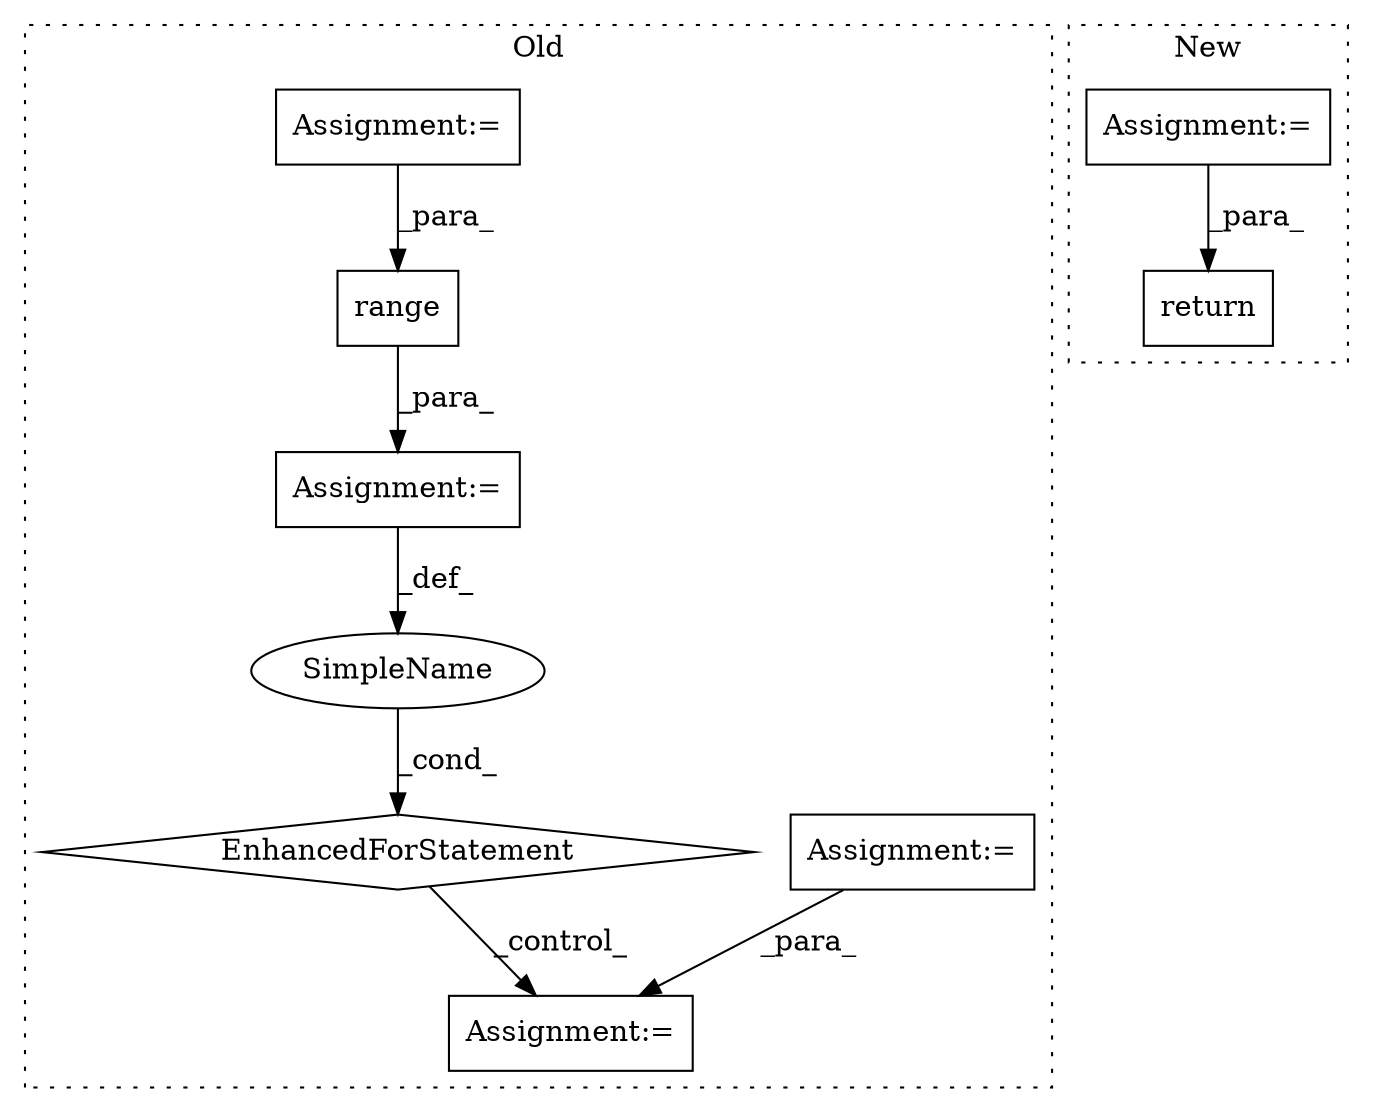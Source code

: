 digraph G {
subgraph cluster0 {
1 [label="range" a="32" s="5532,5546" l="6,1" shape="box"];
3 [label="Assignment:=" a="7" s="5464,5547" l="53,2" shape="box"];
4 [label="EnhancedForStatement" a="70" s="5464,5547" l="53,2" shape="diamond"];
5 [label="Assignment:=" a="7" s="5564" l="1" shape="box"];
6 [label="SimpleName" a="42" s="5521" l="8" shape="ellipse"];
8 [label="Assignment:=" a="7" s="4793" l="1" shape="box"];
9 [label="Assignment:=" a="7" s="5447" l="1" shape="box"];
label = "Old";
style="dotted";
}
subgraph cluster1 {
2 [label="return" a="41" s="11780" l="7" shape="box"];
7 [label="Assignment:=" a="7" s="11423" l="1" shape="box"];
label = "New";
style="dotted";
}
1 -> 3 [label="_para_"];
3 -> 6 [label="_def_"];
4 -> 5 [label="_control_"];
6 -> 4 [label="_cond_"];
7 -> 2 [label="_para_"];
8 -> 5 [label="_para_"];
9 -> 1 [label="_para_"];
}